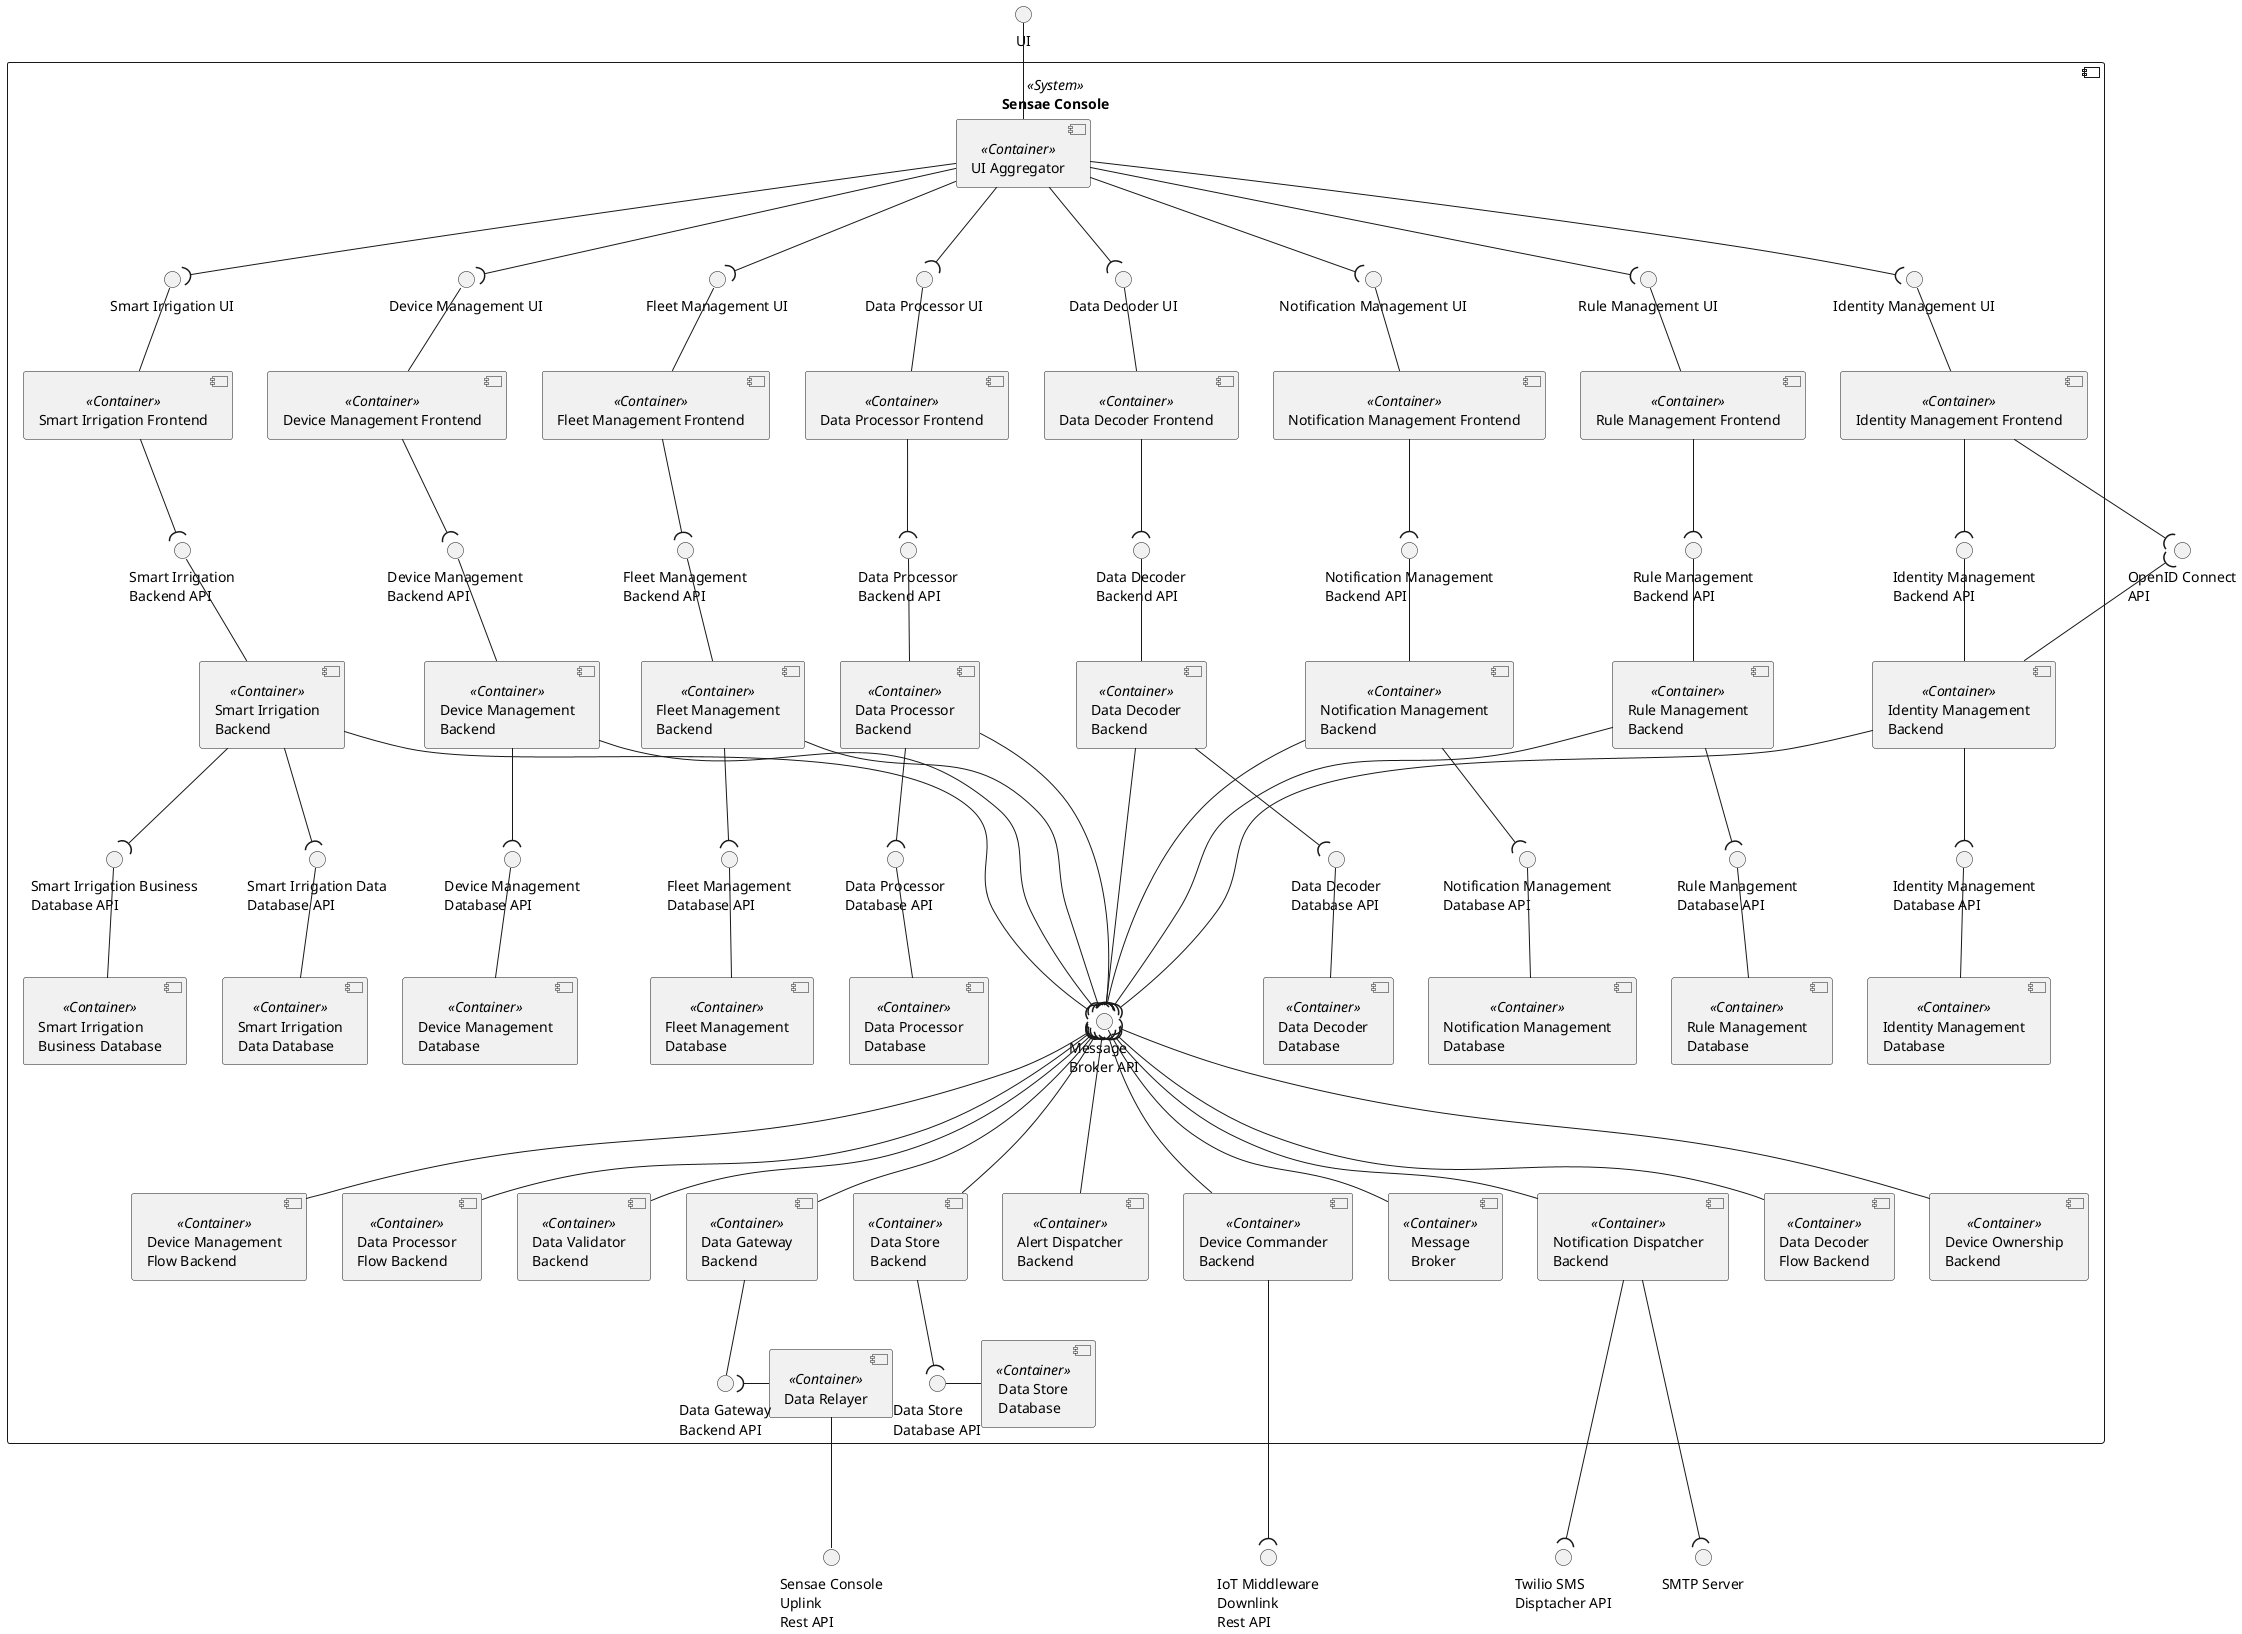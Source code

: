 @startuml complete

skinparam sequenceMessageAlign center
skinparam Shadowing false
skinparam componentStyle uml2
skinparam packageStyle rectangle

interface "UI" as UI

interface "Sensae Console\nUplink\nRest API" as IN_ENDPOINT
interface "IoT Middleware\nDownlink\nRest API" as OUT_ENDPOINT

interface "Twilio SMS\nDisptacher API" as SMS_ENDPOINT
interface "SMTP Server" as SMTP_ENDPOINT

interface "OpenID Connect\nAPI" as AUTH_ENDPOINT

component "Sensae Console" <<System>> {
    component "UI Aggregator" as UIAG <<Container>>
    component "Fleet Management Frontend" as LTF <<Container>>
    component "Smart Irrigation Frontend" as SIF <<Container>>
    component "Device Management Frontend" as DRF <<Container>>
    component "Data Processor Frontend" as DPF <<Container>>
    component "Data Decoder Frontend" as DDF <<Container>>
    component "Identity Management Frontend" as IAMF <<Container>>
    component "Rule Management Frontend" as RULE_MAN_FRONT <<Container>>
    component "Notification Management Frontend" as NOTIF_MAN_FRONT <<Container>>

    interface "Fleet Management UI" as LTF_API
    interface "Smart Irrigation UI" as SIF_API
    interface "Device Management UI" as DRF_API
    interface "Data Processor UI" as DPF_API
    interface "Data Decoder UI" as DDF_API
    interface "Identity Management UI" as IAMF_API
    interface "Rule Management UI" as RULE_MAN_FRONT_API
    interface "Notification Management UI" as NOTIF_MAN_FRONT_API

    LTF_API -- LTF
    SIF_API -- SIF
    DRF_API -- DRF
    DPF_API -- DPF
    DDF_API -- DDF
    IAMF_API -- IAMF
    RULE_MAN_FRONT_API -- RULE_MAN_FRONT
    NOTIF_MAN_FRONT_API -- NOTIF_MAN_FRONT

    UIAG --( LTF_API
    UIAG --( SIF_API
    UIAG --( DRF_API
    UIAG --( DPF_API
    UIAG --( DDF_API
    UIAG --( IAMF_API
    UIAG --( RULE_MAN_FRONT_API
    UIAG --( NOTIF_MAN_FRONT_API

    component "Message\nBroker" as MB <<Container>>

    component "Fleet Management\nBackend" as LTB <<Container>>
    component "Smart Irrigation\nBackend" as SIB <<Container>>
    component "Device Management\nBackend" as DRB <<Container>>
    component "Device Management\nFlow Backend" as DRSB <<Container>>
    component "Data Gateway\nBackend" as DDG <<Container>>
    component "Data Relayer" as DR <<Container>>
    component "Data Processor\nFlow Backend" as DPSB <<Container>>
    component "Data Processor\nBackend" as DPB <<Container>>
    component "Data Decoder\nFlow Backend" as DDSB <<Container>>
    component "Data Decoder\nBackend" as DDB <<Container>>
    component "Data Validator\nBackend" as DVB <<Container>>
    component "Device Management\nDatabase" as DRDB <<Container>>
    component "Data Processor\nDatabase" as DPDB <<Container>>
    component "Data Decoder\nDatabase" as DDDB <<Container>>
    component "Identity Management\nDatabase" as IAMDB <<Container>>
    component "Data Store\nBackend" as DS <<Container>>
    component "Fleet Management\nDatabase" as QUESTDB <<Container>>
    component "Data Store\nDatabase" as MONGODB <<Container>>
    component "Smart Irrigation\nData Database" as SIDDB <<Container>>
    component "Smart Irrigation\nBusiness Database" as SIBDB <<Container>>
    component "Identity Management\nBackend" as IAMB <<Container>>
    component "Device Ownership\nBackend" as IAMSB <<Container>>
    component "Device Commander\nBackend" as DCB <<Container>>

    component "Rule Management\nBackend" as RULE_MAN_BACK <<Container>>
    component "Rule Management\nDatabase" as RULE_MAN_DB <<Container>>
    component "Alert Dispatcher\nBackend" as ALERT_BACK <<Container>>

    component "Notification Management\nBackend" as NOTIF_MAN_BACK <<Container>>
    component "Notification Management\nDatabase" as NOTIF_MAN_DB <<Container>>
    component "Notification Dispatcher\nBackend" as NOTIF_BACK <<Container>>

    interface "Message\nBroker API" as MB_API
    interface "Fleet Management\nBackend API" as LTB_API
    interface "Smart Irrigation\nBackend API" as SIB_API
    interface "Device Management\nBackend API" as DRB_API
    interface "Data Processor\nBackend API" as DPB_API
    interface "Data Decoder\nBackend API" as DDMB_API
    interface "Device Management\nDatabase API" as DRDB_API
    interface "Data Processor\nDatabase API" as DPDB_API
    interface "Data Decoder\nDatabase API" as DDDB_API
    interface "Identity Management\nDatabase API" as IAMDB_API
    interface "Fleet Management\nDatabase API" as QUESTDB_API
    interface "Data Store\nDatabase API" as MONGODB_API
    interface "Smart Irrigation Data\nDatabase API" as SIDDB_API
    interface "Smart Irrigation Business\nDatabase API" as SIBDB_API
    interface "Data Gateway\nBackend API" as DDG_API
    interface "Identity Management\nBackend API" as IAMB_API
    interface "Rule Management\nBackend API" as RULE_MAN_BACK_API
    interface "Rule Management\nDatabase API" as RULE_MAN_DB_API
    interface "Notification Management\nBackend API" as NOTIF_MAN_BACK_API
    interface "Notification Management\nDatabase API" as NOTIF_MAN_DB_API

    LTB --( QUESTDB_API
    RULE_MAN_BACK --( RULE_MAN_DB_API
    NOTIF_MAN_BACK --( NOTIF_MAN_DB_API
    SIB --( SIDDB_API
    SIB --( SIBDB_API
    DS --( MONGODB_API
    DDG -- DDG_API
    DPB_API -- DPB
    DDMB_API -- DDB
    DRB_API -- DRB
    MB_API --- MB
    DRDB_API -- DRDB
    DPDB_API -- DPDB
    DDDB_API -- DDDB
    IAMDB_API -- IAMDB
    RULE_MAN_BACK_API -- RULE_MAN_BACK
    NOTIF_MAN_BACK_API -- NOTIF_MAN_BACK
    LTB_API -- LTB
    SIB_API -- SIB
    IAMB_API -- IAMB
    UI -- UIAG
    MONGODB_API - MONGODB
    QUESTDB_API -- QUESTDB
    RULE_MAN_DB_API -- RULE_MAN_DB
    NOTIF_MAN_DB_API -- NOTIF_MAN_DB
    SIDDB_API -- SIDDB
    SIBDB_API -- SIBDB
    DRB --( DRDB_API
    DRDB_API )-[hidden]- DRSB
    DPB --( DPDB_API
    DDB --( DDDB_API
    DPDB_API )-[hidden]- DPSB
    DDDB_API )-[hidden]- DDSB
    IAMB --( IAMDB_API
    IAMDB_API )-[hidden]- IAMSB
    LTF --( LTB_API
    SIF --( SIB_API
    DPF --( DPB_API
    DDF --( DDMB_API
    DRF --( DRB_API
    IAMF --( IAMB_API
    RULE_MAN_FRONT --( RULE_MAN_BACK_API
    NOTIF_MAN_FRONT --( NOTIF_MAN_BACK_API

    LTB ---( MB_API
    SIB ---( MB_API
    DRB ---( MB_API
    DPB ---( MB_API
    DDB ---( MB_API
    IAMB ---( MB_API
    RULE_MAN_BACK ---( MB_API
    NOTIF_MAN_BACK ---( MB_API
    MB_API )--- DS
    MB_API )--- DDG
    MB_API )--- DVB
    MB_API )--- DRSB
    MB_API )--- DPSB
    MB_API )--- DDSB
    MB_API )--- IAMSB
    MB_API )--- DCB
    MB_API )--- ALERT_BACK
    MB_API )--- NOTIF_BACK

    DR -- IN_ENDPOINT
    DDG_API )- DR
    DCB ---( OUT_ENDPOINT
    IAMF --( AUTH_ENDPOINT
    AUTH_ENDPOINT )-- IAMB

    NOTIF_BACK ---( SMS_ENDPOINT
    NOTIF_BACK ---( SMTP_ENDPOINT

}

@enduml
